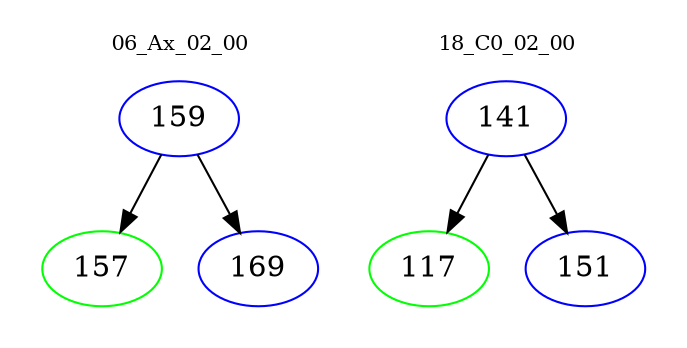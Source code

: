 digraph{
subgraph cluster_0 {
color = white
label = "06_Ax_02_00";
fontsize=10;
T0_159 [label="159", color="blue"]
T0_159 -> T0_157 [color="black"]
T0_157 [label="157", color="green"]
T0_159 -> T0_169 [color="black"]
T0_169 [label="169", color="blue"]
}
subgraph cluster_1 {
color = white
label = "18_C0_02_00";
fontsize=10;
T1_141 [label="141", color="blue"]
T1_141 -> T1_117 [color="black"]
T1_117 [label="117", color="green"]
T1_141 -> T1_151 [color="black"]
T1_151 [label="151", color="blue"]
}
}
